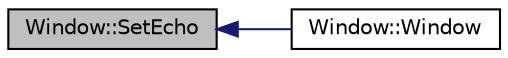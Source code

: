 digraph "Window::SetEcho"
{
  edge [fontname="Helvetica",fontsize="10",labelfontname="Helvetica",labelfontsize="10"];
  node [fontname="Helvetica",fontsize="10",shape=record];
  rankdir="LR";
  Node1 [label="Window::SetEcho",height=0.2,width=0.4,color="black", fillcolor="grey75", style="filled", fontcolor="black"];
  Node1 -> Node2 [dir="back",color="midnightblue",fontsize="10",style="solid"];
  Node2 [label="Window::Window",height=0.2,width=0.4,color="black", fillcolor="white", style="filled",URL="$class_window.html#aec537c1c6aa1855eb41444fc67b6b362",tooltip="Konstruktor klasy Window. "];
}
